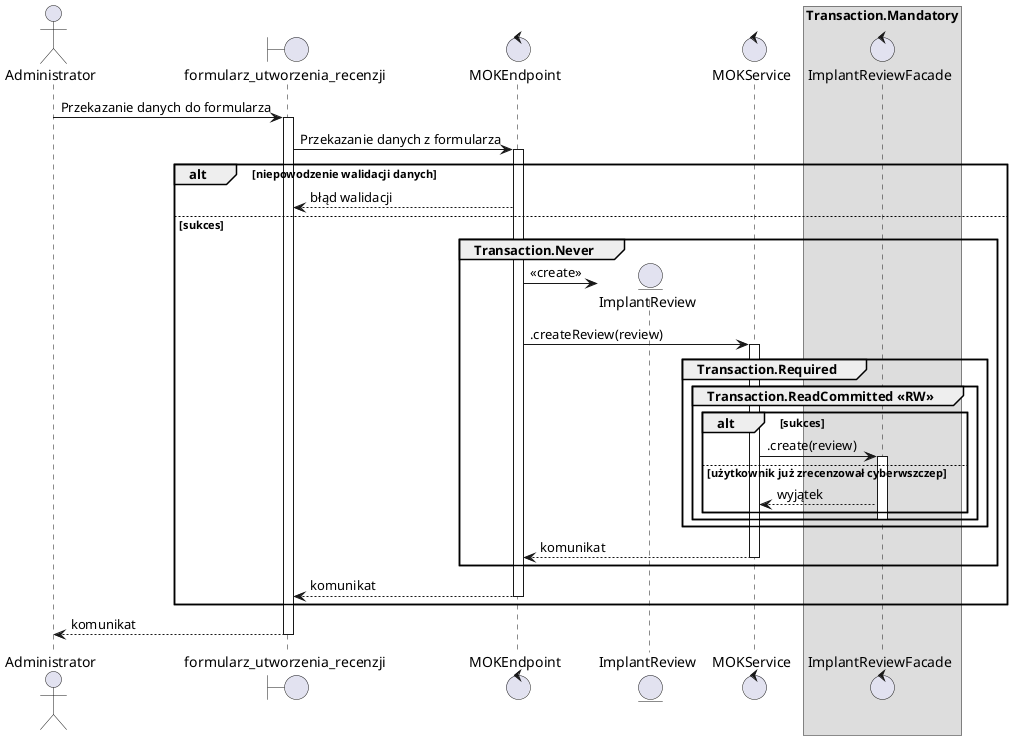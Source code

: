 @startuml MOK.15 - Dodaj recenzję wszczepu


actor Administrator as guest
boundary formularz_utworzenia_recenzji as gui
control MOKEndpoint as endpoint
entity ImplantReview as account
control MOKService as service
control ImplantReviewFacade as accFacade

skinparam backgroundcolor transparent

guest -> gui ++ : Przekazanie danych do formularza
gui -> endpoint ++ : Przekazanie danych z formularza

alt niepowodzenie walidacji danych
    endpoint --> gui : błąd walidacji
else sukces
    group Transaction.Never

        endpoint -> account **: <<create>>
        endpoint -> service ++ : .createReview(review)

        group Transaction.Required
            group Transaction.ReadCommitted <<RW>>
                box Transaction.Mandatory 
                    participant accFacade
                    alt sukces
                    service -> accFacade ++: .create(review)

                    else użytkownik już zrecenzował cyberwszczep
                        accFacade --> service : wyjątek
                    end

                    deactivate accFacade
                end box
            end
        end
        return komunikat

    end
    
    return komunikat
end

return komunikat
